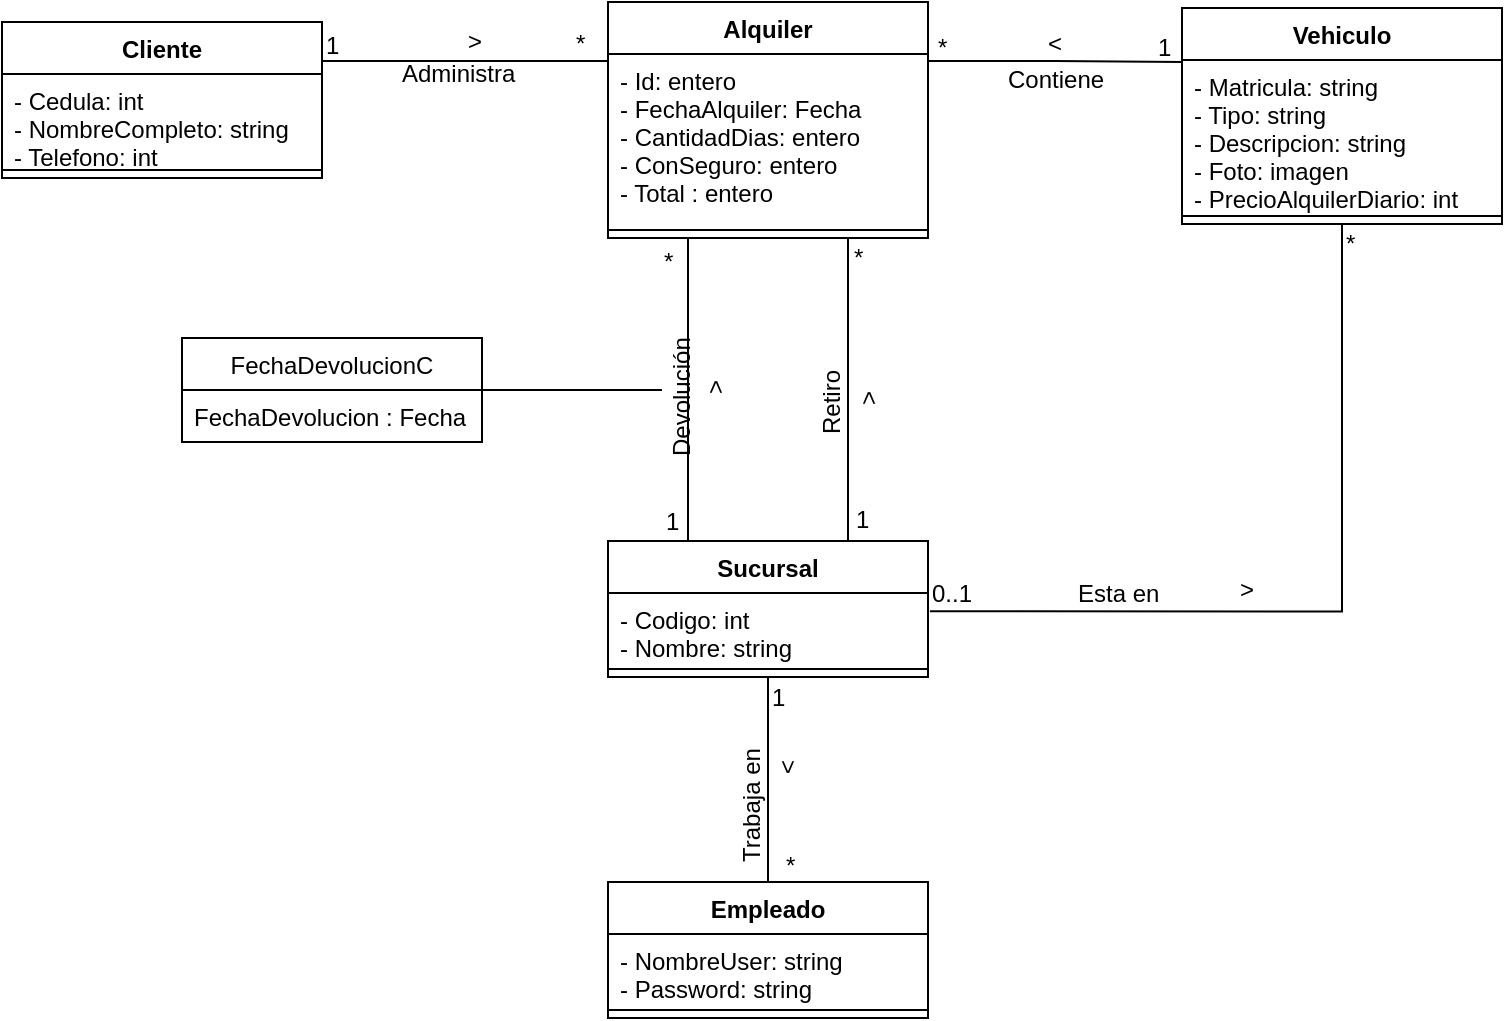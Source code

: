 <mxfile version="10.6.9" type="device"><diagram id="sUb_SmPoWXlqtrds75Ek" name="Page-1"><mxGraphModel dx="961" dy="568" grid="1" gridSize="10" guides="1" tooltips="1" connect="1" arrows="1" fold="1" page="1" pageScale="1" pageWidth="827" pageHeight="1169" math="0" shadow="0"><root><mxCell id="0"/><mxCell id="1" parent="0"/><mxCell id="EVR1z02OUIfqv9okkxH7-9" style="edgeStyle=orthogonalEdgeStyle;rounded=0;orthogonalLoop=1;jettySize=auto;html=1;exitX=1.006;exitY=0.27;exitDx=0;exitDy=0;entryX=0.5;entryY=1;entryDx=0;entryDy=0;startArrow=none;startFill=0;endArrow=none;endFill=0;exitPerimeter=0;" parent="1" source="H_O9PIZBvJtAHBfvEm6J-2" target="H_O9PIZBvJtAHBfvEm6J-5" edge="1"><mxGeometry relative="1" as="geometry"><Array as="points"><mxPoint x="700" y="345"/></Array></mxGeometry></mxCell><mxCell id="H_O9PIZBvJtAHBfvEm6J-1" value="Sucursal" style="swimlane;fontStyle=1;align=center;verticalAlign=top;childLayout=stackLayout;horizontal=1;startSize=26;horizontalStack=0;resizeParent=1;resizeParentMax=0;resizeLast=0;collapsible=1;marginBottom=0;" parent="1" vertex="1"><mxGeometry x="333" y="309.5" width="160" height="68" as="geometry"/></mxCell><mxCell id="H_O9PIZBvJtAHBfvEm6J-2" value="- Codigo: int&#10;- Nombre: string&#10;" style="text;strokeColor=none;fillColor=none;align=left;verticalAlign=top;spacingLeft=4;spacingRight=4;overflow=hidden;rotatable=0;points=[[0,0.5],[1,0.5]];portConstraint=eastwest;" parent="H_O9PIZBvJtAHBfvEm6J-1" vertex="1"><mxGeometry y="26" width="160" height="34" as="geometry"/></mxCell><mxCell id="H_O9PIZBvJtAHBfvEm6J-3" value="" style="line;strokeWidth=1;fillColor=none;align=left;verticalAlign=middle;spacingTop=-1;spacingLeft=3;spacingRight=3;rotatable=0;labelPosition=right;points=[];portConstraint=eastwest;" parent="H_O9PIZBvJtAHBfvEm6J-1" vertex="1"><mxGeometry y="60" width="160" height="8" as="geometry"/></mxCell><mxCell id="H_O9PIZBvJtAHBfvEm6J-5" value="Vehiculo" style="swimlane;fontStyle=1;align=center;verticalAlign=top;childLayout=stackLayout;horizontal=1;startSize=26;horizontalStack=0;resizeParent=1;resizeParentMax=0;resizeLast=0;collapsible=1;marginBottom=0;" parent="1" vertex="1"><mxGeometry x="620" y="43" width="160" height="108" as="geometry"/></mxCell><mxCell id="H_O9PIZBvJtAHBfvEm6J-6" value="- Matricula: string&#10;- Tipo: string&#10;- Descripcion: string&#10;- Foto: imagen&#10;- PrecioAlquilerDiario: int&#10;&#10;" style="text;strokeColor=none;fillColor=none;align=left;verticalAlign=top;spacingLeft=4;spacingRight=4;overflow=hidden;rotatable=0;points=[[0,0.5],[1,0.5]];portConstraint=eastwest;" parent="H_O9PIZBvJtAHBfvEm6J-5" vertex="1"><mxGeometry y="26" width="160" height="74" as="geometry"/></mxCell><mxCell id="H_O9PIZBvJtAHBfvEm6J-7" value="" style="line;strokeWidth=1;fillColor=none;align=left;verticalAlign=middle;spacingTop=-1;spacingLeft=3;spacingRight=3;rotatable=0;labelPosition=right;points=[];portConstraint=eastwest;" parent="H_O9PIZBvJtAHBfvEm6J-5" vertex="1"><mxGeometry y="100" width="160" height="8" as="geometry"/></mxCell><mxCell id="EVR1z02OUIfqv9okkxH7-6" style="edgeStyle=orthogonalEdgeStyle;rounded=0;orthogonalLoop=1;jettySize=auto;html=1;exitX=1;exitY=0.25;exitDx=0;exitDy=0;entryX=0;entryY=0.25;entryDx=0;entryDy=0;endArrow=none;endFill=0;" parent="1" source="H_O9PIZBvJtAHBfvEm6J-9" target="EVR1z02OUIfqv9okkxH7-1" edge="1"><mxGeometry relative="1" as="geometry"/></mxCell><mxCell id="H_O9PIZBvJtAHBfvEm6J-9" value="Cliente" style="swimlane;fontStyle=1;align=center;verticalAlign=top;childLayout=stackLayout;horizontal=1;startSize=26;horizontalStack=0;resizeParent=1;resizeParentMax=0;resizeLast=0;collapsible=1;marginBottom=0;" parent="1" vertex="1"><mxGeometry x="30" y="50" width="160" height="78" as="geometry"/></mxCell><mxCell id="H_O9PIZBvJtAHBfvEm6J-10" value="- Cedula: int&#10;- NombreCompleto: string&#10;- Telefono: int&#10;&#10;" style="text;strokeColor=none;fillColor=none;align=left;verticalAlign=top;spacingLeft=4;spacingRight=4;overflow=hidden;rotatable=0;points=[[0,0.5],[1,0.5]];portConstraint=eastwest;" parent="H_O9PIZBvJtAHBfvEm6J-9" vertex="1"><mxGeometry y="26" width="160" height="44" as="geometry"/></mxCell><mxCell id="H_O9PIZBvJtAHBfvEm6J-11" value="" style="line;strokeWidth=1;fillColor=none;align=left;verticalAlign=middle;spacingTop=-1;spacingLeft=3;spacingRight=3;rotatable=0;labelPosition=right;points=[];portConstraint=eastwest;" parent="H_O9PIZBvJtAHBfvEm6J-9" vertex="1"><mxGeometry y="70" width="160" height="8" as="geometry"/></mxCell><mxCell id="EVR1z02OUIfqv9okkxH7-8" style="edgeStyle=orthogonalEdgeStyle;rounded=0;orthogonalLoop=1;jettySize=auto;html=1;exitX=0.5;exitY=0;exitDx=0;exitDy=0;entryX=0.5;entryY=1;entryDx=0;entryDy=0;startArrow=none;startFill=0;endArrow=none;endFill=0;" parent="1" source="H_O9PIZBvJtAHBfvEm6J-13" target="H_O9PIZBvJtAHBfvEm6J-1" edge="1"><mxGeometry relative="1" as="geometry"/></mxCell><mxCell id="H_O9PIZBvJtAHBfvEm6J-13" value="Empleado" style="swimlane;fontStyle=1;align=center;verticalAlign=top;childLayout=stackLayout;horizontal=1;startSize=26;horizontalStack=0;resizeParent=1;resizeParentMax=0;resizeLast=0;collapsible=1;marginBottom=0;" parent="1" vertex="1"><mxGeometry x="333" y="480" width="160" height="68" as="geometry"/></mxCell><mxCell id="H_O9PIZBvJtAHBfvEm6J-14" value="- NombreUser: string&#10;- Password: string&#10;" style="text;strokeColor=none;fillColor=none;align=left;verticalAlign=top;spacingLeft=4;spacingRight=4;overflow=hidden;rotatable=0;points=[[0,0.5],[1,0.5]];portConstraint=eastwest;" parent="H_O9PIZBvJtAHBfvEm6J-13" vertex="1"><mxGeometry y="26" width="160" height="34" as="geometry"/></mxCell><mxCell id="H_O9PIZBvJtAHBfvEm6J-15" value="" style="line;strokeWidth=1;fillColor=none;align=left;verticalAlign=middle;spacingTop=-1;spacingLeft=3;spacingRight=3;rotatable=0;labelPosition=right;points=[];portConstraint=eastwest;" parent="H_O9PIZBvJtAHBfvEm6J-13" vertex="1"><mxGeometry y="60" width="160" height="8" as="geometry"/></mxCell><mxCell id="EVR1z02OUIfqv9okkxH7-7" style="edgeStyle=orthogonalEdgeStyle;rounded=0;orthogonalLoop=1;jettySize=auto;html=1;exitX=1;exitY=0.25;exitDx=0;exitDy=0;entryX=0;entryY=0.25;entryDx=0;entryDy=0;startArrow=none;startFill=0;endArrow=none;endFill=0;" parent="1" source="EVR1z02OUIfqv9okkxH7-1" target="H_O9PIZBvJtAHBfvEm6J-5" edge="1"><mxGeometry relative="1" as="geometry"/></mxCell><mxCell id="hIQO5R_-rPRIYsfTralj-1" style="edgeStyle=orthogonalEdgeStyle;rounded=0;orthogonalLoop=1;jettySize=auto;html=1;exitX=0.75;exitY=1;exitDx=0;exitDy=0;entryX=0.75;entryY=0;entryDx=0;entryDy=0;endArrow=none;endFill=0;" edge="1" parent="1" source="EVR1z02OUIfqv9okkxH7-1" target="H_O9PIZBvJtAHBfvEm6J-1"><mxGeometry relative="1" as="geometry"><Array as="points"><mxPoint x="453" y="270"/><mxPoint x="453" y="270"/></Array></mxGeometry></mxCell><mxCell id="hIQO5R_-rPRIYsfTralj-2" style="edgeStyle=orthogonalEdgeStyle;rounded=0;orthogonalLoop=1;jettySize=auto;html=1;exitX=0.25;exitY=1;exitDx=0;exitDy=0;entryX=0.25;entryY=0;entryDx=0;entryDy=0;endArrow=none;endFill=0;" edge="1" parent="1" source="EVR1z02OUIfqv9okkxH7-1" target="H_O9PIZBvJtAHBfvEm6J-1"><mxGeometry relative="1" as="geometry"/></mxCell><mxCell id="EVR1z02OUIfqv9okkxH7-1" value="Alquiler" style="swimlane;fontStyle=1;align=center;verticalAlign=top;childLayout=stackLayout;horizontal=1;startSize=26;horizontalStack=0;resizeParent=1;resizeParentMax=0;resizeLast=0;collapsible=1;marginBottom=0;" parent="1" vertex="1"><mxGeometry x="333" y="40" width="160" height="118" as="geometry"/></mxCell><mxCell id="EVR1z02OUIfqv9okkxH7-2" value="- Id: entero&#10;- FechaAlquiler: Fecha&#10;- CantidadDias: entero&#10;- ConSeguro: entero&#10;- Total : entero&#10;" style="text;strokeColor=none;fillColor=none;align=left;verticalAlign=top;spacingLeft=4;spacingRight=4;overflow=hidden;rotatable=0;points=[[0,0.5],[1,0.5]];portConstraint=eastwest;" parent="EVR1z02OUIfqv9okkxH7-1" vertex="1"><mxGeometry y="26" width="160" height="84" as="geometry"/></mxCell><mxCell id="EVR1z02OUIfqv9okkxH7-3" value="" style="line;strokeWidth=1;fillColor=none;align=left;verticalAlign=middle;spacingTop=-1;spacingLeft=3;spacingRight=3;rotatable=0;labelPosition=right;points=[];portConstraint=eastwest;" parent="EVR1z02OUIfqv9okkxH7-1" vertex="1"><mxGeometry y="110" width="160" height="8" as="geometry"/></mxCell><mxCell id="EVR1z02OUIfqv9okkxH7-10" value="1" style="text;html=1;resizable=0;points=[];autosize=1;align=left;verticalAlign=top;spacingTop=-4;" parent="1" vertex="1"><mxGeometry x="190" y="52" width="20" height="20" as="geometry"/></mxCell><mxCell id="EVR1z02OUIfqv9okkxH7-11" value="*" style="text;html=1;resizable=0;points=[];autosize=1;align=left;verticalAlign=top;spacingTop=-4;" parent="1" vertex="1"><mxGeometry x="315" y="51" width="20" height="20" as="geometry"/></mxCell><mxCell id="EVR1z02OUIfqv9okkxH7-12" value="1" style="text;html=1;resizable=0;points=[];autosize=1;align=left;verticalAlign=top;spacingTop=-4;" parent="1" vertex="1"><mxGeometry x="606" y="53" width="20" height="20" as="geometry"/></mxCell><mxCell id="EVR1z02OUIfqv9okkxH7-13" value="*" style="text;html=1;resizable=0;points=[];autosize=1;align=left;verticalAlign=top;spacingTop=-4;" parent="1" vertex="1"><mxGeometry x="496" y="53" width="20" height="20" as="geometry"/></mxCell><mxCell id="EVR1z02OUIfqv9okkxH7-14" value="0..1" style="text;html=1;resizable=0;points=[];autosize=1;align=left;verticalAlign=top;spacingTop=-4;" parent="1" vertex="1"><mxGeometry x="493" y="325.5" width="40" height="20" as="geometry"/></mxCell><mxCell id="EVR1z02OUIfqv9okkxH7-16" value="*" style="text;html=1;resizable=0;points=[];autosize=1;align=left;verticalAlign=top;spacingTop=-4;" parent="1" vertex="1"><mxGeometry x="700" y="151" width="20" height="20" as="geometry"/></mxCell><mxCell id="EVR1z02OUIfqv9okkxH7-18" value="1" style="text;html=1;resizable=0;points=[];autosize=1;align=left;verticalAlign=top;spacingTop=-4;" parent="1" vertex="1"><mxGeometry x="413" y="377.5" width="20" height="20" as="geometry"/></mxCell><mxCell id="EVR1z02OUIfqv9okkxH7-19" value="*" style="text;html=1;resizable=0;points=[];autosize=1;align=left;verticalAlign=top;spacingTop=-4;" parent="1" vertex="1"><mxGeometry x="420" y="461.5" width="20" height="20" as="geometry"/></mxCell><mxCell id="EVR1z02OUIfqv9okkxH7-20" value="&amp;gt;" style="text;html=1;resizable=0;points=[];autosize=1;align=left;verticalAlign=top;spacingTop=-4;rotation=0;" parent="1" vertex="1"><mxGeometry x="647" y="323.5" width="20" height="20" as="geometry"/></mxCell><mxCell id="EVR1z02OUIfqv9okkxH7-21" value="&amp;gt;" style="text;html=1;resizable=0;points=[];autosize=1;align=left;verticalAlign=top;spacingTop=-4;rotation=90;" parent="1" vertex="1"><mxGeometry x="413" y="417" width="20" height="20" as="geometry"/></mxCell><mxCell id="EVR1z02OUIfqv9okkxH7-22" value="&amp;lt;" style="text;html=1;resizable=0;points=[];autosize=1;align=left;verticalAlign=top;spacingTop=-4;rotation=180;" parent="1" vertex="1"><mxGeometry x="252.5" y="50" width="20" height="20" as="geometry"/></mxCell><mxCell id="EVR1z02OUIfqv9okkxH7-23" value="&amp;lt;" style="text;html=1;resizable=0;points=[];autosize=1;align=left;verticalAlign=top;spacingTop=-4;rotation=0;" parent="1" vertex="1"><mxGeometry x="551" y="51" width="20" height="20" as="geometry"/></mxCell><mxCell id="hIQO5R_-rPRIYsfTralj-3" value="1" style="text;html=1;resizable=0;points=[];autosize=1;align=left;verticalAlign=top;spacingTop=-4;" vertex="1" parent="1"><mxGeometry x="455" y="288.5" width="20" height="20" as="geometry"/></mxCell><mxCell id="hIQO5R_-rPRIYsfTralj-4" value="*" style="text;html=1;resizable=0;points=[];autosize=1;align=left;verticalAlign=top;spacingTop=-4;" vertex="1" parent="1"><mxGeometry x="454" y="158" width="20" height="20" as="geometry"/></mxCell><mxCell id="hIQO5R_-rPRIYsfTralj-5" value="&amp;gt;" style="text;html=1;resizable=0;points=[];autosize=1;align=left;verticalAlign=top;spacingTop=-4;rotation=-90;" vertex="1" parent="1"><mxGeometry x="453" y="223.5" width="20" height="20" as="geometry"/></mxCell><mxCell id="hIQO5R_-rPRIYsfTralj-28" value="" style="edgeStyle=orthogonalEdgeStyle;rounded=0;orthogonalLoop=1;jettySize=auto;html=1;endArrow=none;endFill=0;" edge="1" parent="1" source="hIQO5R_-rPRIYsfTralj-9" target="hIQO5R_-rPRIYsfTralj-24"><mxGeometry relative="1" as="geometry"/></mxCell><mxCell id="hIQO5R_-rPRIYsfTralj-9" value="Devolución" style="text;html=1;resizable=0;points=[];autosize=1;align=left;verticalAlign=top;spacingTop=-4;rotation=-90;" vertex="1" parent="1"><mxGeometry x="335" y="224" width="70" height="20" as="geometry"/></mxCell><mxCell id="hIQO5R_-rPRIYsfTralj-10" value="Retiro" style="text;html=1;resizable=0;points=[];autosize=1;align=left;verticalAlign=top;spacingTop=-4;rotation=-90;" vertex="1" parent="1"><mxGeometry x="420" y="223" width="50" height="20" as="geometry"/></mxCell><mxCell id="hIQO5R_-rPRIYsfTralj-11" value="Esta en" style="text;html=1;resizable=0;points=[];autosize=1;align=left;verticalAlign=top;spacingTop=-4;" vertex="1" parent="1"><mxGeometry x="566" y="325.5" width="60" height="20" as="geometry"/></mxCell><mxCell id="hIQO5R_-rPRIYsfTralj-12" value="Trabaja en" style="text;html=1;resizable=0;points=[];autosize=1;align=left;verticalAlign=top;spacingTop=-4;rotation=-90;" vertex="1" parent="1"><mxGeometry x="370" y="427" width="70" height="20" as="geometry"/></mxCell><mxCell id="hIQO5R_-rPRIYsfTralj-13" value="Administra" style="text;html=1;resizable=0;points=[];autosize=1;align=left;verticalAlign=top;spacingTop=-4;" vertex="1" parent="1"><mxGeometry x="227.5" y="66" width="70" height="20" as="geometry"/></mxCell><mxCell id="hIQO5R_-rPRIYsfTralj-14" value="Contiene" style="text;html=1;resizable=0;points=[];autosize=1;align=left;verticalAlign=top;spacingTop=-4;" vertex="1" parent="1"><mxGeometry x="531" y="69" width="60" height="20" as="geometry"/></mxCell><mxCell id="hIQO5R_-rPRIYsfTralj-17" value="*" style="text;html=1;resizable=0;points=[];autosize=1;align=left;verticalAlign=top;spacingTop=-4;" vertex="1" parent="1"><mxGeometry x="359" y="160" width="20" height="20" as="geometry"/></mxCell><mxCell id="hIQO5R_-rPRIYsfTralj-18" value="1" style="text;html=1;resizable=0;points=[];autosize=1;align=left;verticalAlign=top;spacingTop=-4;" vertex="1" parent="1"><mxGeometry x="360" y="289.5" width="20" height="20" as="geometry"/></mxCell><mxCell id="hIQO5R_-rPRIYsfTralj-19" value="&amp;lt;" style="text;html=1;resizable=0;points=[];autosize=1;align=left;verticalAlign=top;spacingTop=-4;rotation=90;" vertex="1" parent="1"><mxGeometry x="377" y="227" width="20" height="20" as="geometry"/></mxCell><mxCell id="hIQO5R_-rPRIYsfTralj-24" value="FechaDevolucionC" style="swimlane;fontStyle=0;childLayout=stackLayout;horizontal=1;startSize=26;fillColor=none;horizontalStack=0;resizeParent=1;resizeParentMax=0;resizeLast=0;collapsible=1;marginBottom=0;" vertex="1" parent="1"><mxGeometry x="120" y="208" width="150" height="52" as="geometry"/></mxCell><mxCell id="hIQO5R_-rPRIYsfTralj-25" value="FechaDevolucion : Fecha" style="text;strokeColor=none;fillColor=none;align=left;verticalAlign=top;spacingLeft=4;spacingRight=4;overflow=hidden;rotatable=0;points=[[0,0.5],[1,0.5]];portConstraint=eastwest;" vertex="1" parent="hIQO5R_-rPRIYsfTralj-24"><mxGeometry y="26" width="150" height="26" as="geometry"/></mxCell></root></mxGraphModel></diagram></mxfile>